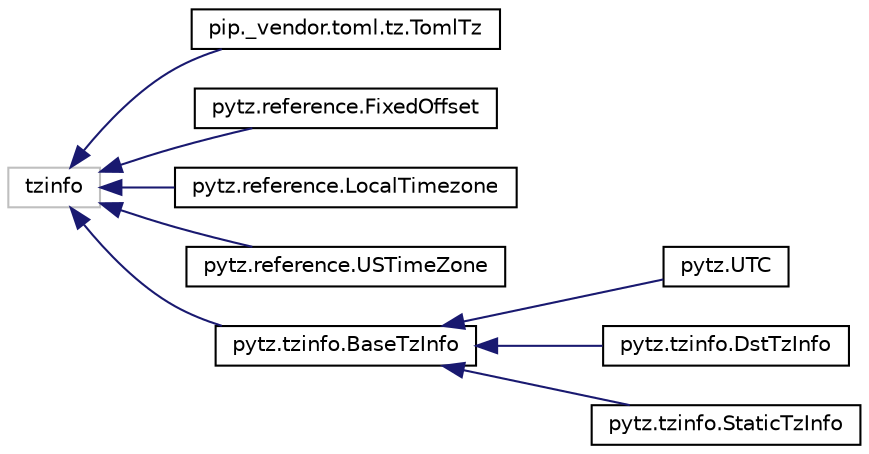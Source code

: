 digraph "Graphical Class Hierarchy"
{
 // LATEX_PDF_SIZE
  edge [fontname="Helvetica",fontsize="10",labelfontname="Helvetica",labelfontsize="10"];
  node [fontname="Helvetica",fontsize="10",shape=record];
  rankdir="LR";
  Node4015 [label="tzinfo",height=0.2,width=0.4,color="grey75", fillcolor="white", style="filled",tooltip=" "];
  Node4015 -> Node0 [dir="back",color="midnightblue",fontsize="10",style="solid",fontname="Helvetica"];
  Node0 [label="pip._vendor.toml.tz.TomlTz",height=0.2,width=0.4,color="black", fillcolor="white", style="filled",URL="$classpip_1_1__vendor_1_1toml_1_1tz_1_1_toml_tz.html",tooltip=" "];
  Node4015 -> Node4017 [dir="back",color="midnightblue",fontsize="10",style="solid",fontname="Helvetica"];
  Node4017 [label="pytz.reference.FixedOffset",height=0.2,width=0.4,color="black", fillcolor="white", style="filled",URL="$classpytz_1_1reference_1_1_fixed_offset.html",tooltip=" "];
  Node4015 -> Node4018 [dir="back",color="midnightblue",fontsize="10",style="solid",fontname="Helvetica"];
  Node4018 [label="pytz.reference.LocalTimezone",height=0.2,width=0.4,color="black", fillcolor="white", style="filled",URL="$classpytz_1_1reference_1_1_local_timezone.html",tooltip=" "];
  Node4015 -> Node4019 [dir="back",color="midnightblue",fontsize="10",style="solid",fontname="Helvetica"];
  Node4019 [label="pytz.reference.USTimeZone",height=0.2,width=0.4,color="black", fillcolor="white", style="filled",URL="$classpytz_1_1reference_1_1_u_s_time_zone.html",tooltip=" "];
  Node4015 -> Node4020 [dir="back",color="midnightblue",fontsize="10",style="solid",fontname="Helvetica"];
  Node4020 [label="pytz.tzinfo.BaseTzInfo",height=0.2,width=0.4,color="black", fillcolor="white", style="filled",URL="$classpytz_1_1tzinfo_1_1_base_tz_info.html",tooltip=" "];
  Node4020 -> Node4021 [dir="back",color="midnightblue",fontsize="10",style="solid",fontname="Helvetica"];
  Node4021 [label="pytz.UTC",height=0.2,width=0.4,color="black", fillcolor="white", style="filled",URL="$classpytz_1_1_u_t_c.html",tooltip=" "];
  Node4020 -> Node4022 [dir="back",color="midnightblue",fontsize="10",style="solid",fontname="Helvetica"];
  Node4022 [label="pytz.tzinfo.DstTzInfo",height=0.2,width=0.4,color="black", fillcolor="white", style="filled",URL="$classpytz_1_1tzinfo_1_1_dst_tz_info.html",tooltip=" "];
  Node4020 -> Node4023 [dir="back",color="midnightblue",fontsize="10",style="solid",fontname="Helvetica"];
  Node4023 [label="pytz.tzinfo.StaticTzInfo",height=0.2,width=0.4,color="black", fillcolor="white", style="filled",URL="$classpytz_1_1tzinfo_1_1_static_tz_info.html",tooltip=" "];
}
